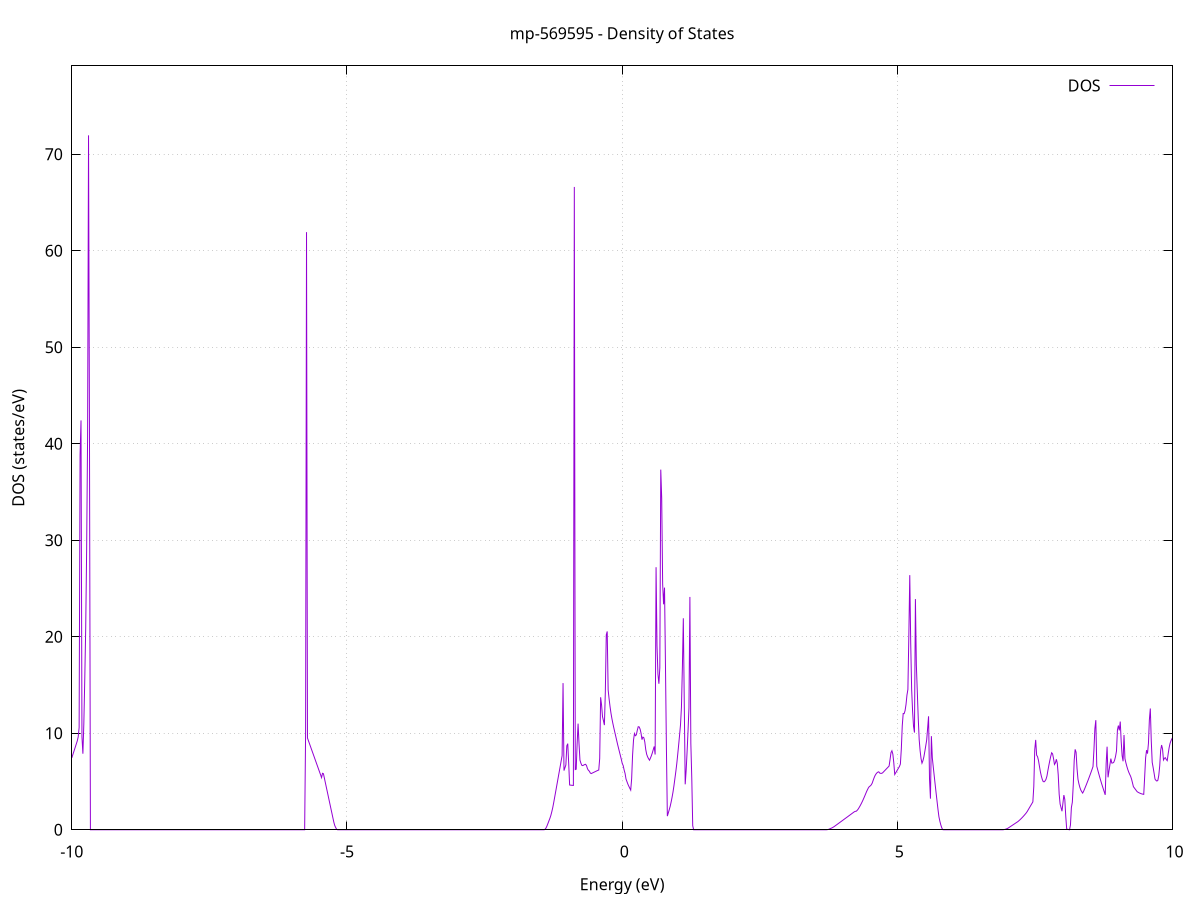 set title 'mp-569595 - Density of States'
set xlabel 'Energy (eV)'
set ylabel 'DOS (states/eV)'
set grid
set xrange [-10:10]
set yrange [0:79.168]
set xzeroaxis lt -1
set terminal png size 800,600
set output 'mp-569595_dos_gnuplot.png'
plot '-' using 1:2 with lines title 'DOS'
-16.286100 0.000000
-16.269100 0.000000
-16.252000 0.000000
-16.234900 0.000000
-16.217800 0.000000
-16.200800 0.000000
-16.183700 0.000000
-16.166600 0.000000
-16.149500 0.000000
-16.132500 0.000000
-16.115400 0.000000
-16.098300 0.000000
-16.081300 0.000000
-16.064200 0.000000
-16.047100 0.000000
-16.030000 0.000000
-16.013000 0.000000
-15.995900 0.000000
-15.978800 0.000000
-15.961700 0.000000
-15.944700 0.000000
-15.927600 0.000000
-15.910500 0.000000
-15.893400 0.000000
-15.876400 0.000000
-15.859300 0.000000
-15.842200 0.000000
-15.825200 0.000000
-15.808100 0.000000
-15.791000 0.000000
-15.773900 0.000000
-15.756900 0.000000
-15.739800 0.000000
-15.722700 0.000000
-15.705600 0.000000
-15.688600 0.000000
-15.671500 0.000000
-15.654400 0.000000
-15.637300 0.000000
-15.620300 0.000000
-15.603200 0.000000
-15.586100 0.000000
-15.569100 0.000000
-15.552000 0.000000
-15.534900 0.000000
-15.517800 0.000000
-15.500800 0.000000
-15.483700 0.000000
-15.466600 0.000000
-15.449500 0.000000
-15.432500 0.000000
-15.415400 0.000000
-15.398300 0.000000
-15.381200 0.000000
-15.364200 0.000000
-15.347100 0.000000
-15.330000 0.000000
-15.313000 0.000000
-15.295900 0.000000
-15.278800 0.000000
-15.261700 0.000000
-15.244700 0.000000
-15.227600 0.000000
-15.210500 0.000000
-15.193400 0.000000
-15.176400 0.000000
-15.159300 0.000000
-15.142200 0.000000
-15.125100 0.000000
-15.108100 0.000000
-15.091000 0.000000
-15.073900 0.000000
-15.056900 0.000000
-15.039800 0.000000
-15.022700 0.000000
-15.005600 0.000000
-14.988600 0.000000
-14.971500 0.000000
-14.954400 0.000000
-14.937300 0.000000
-14.920300 0.000000
-14.903200 0.000000
-14.886100 0.000000
-14.869000 0.000000
-14.852000 0.000000
-14.834900 0.000000
-14.817800 0.000000
-14.800800 0.000000
-14.783700 0.000000
-14.766600 0.000000
-14.749500 0.000000
-14.732500 64.412500
-14.715400 76.039900
-14.698300 0.000000
-14.681200 456.285600
-14.664200 0.000000
-14.647100 0.000000
-14.630000 0.000000
-14.612900 0.000000
-14.595900 0.000000
-14.578800 0.000000
-14.561700 0.000000
-14.544700 0.000000
-14.527600 0.000000
-14.510500 0.000000
-14.493400 0.000000
-14.476400 0.000000
-14.459300 0.000000
-14.442200 0.000000
-14.425100 0.000000
-14.408100 0.000000
-14.391000 0.000000
-14.373900 0.000000
-14.356800 0.000000
-14.339800 0.000000
-14.322700 0.000000
-14.305600 0.000000
-14.288600 0.000000
-14.271500 0.000000
-14.254400 0.000000
-14.237300 0.000000
-14.220300 0.000000
-14.203200 0.000000
-14.186100 0.000000
-14.169000 0.000000
-14.152000 0.000000
-14.134900 0.000000
-14.117800 0.000000
-14.100700 0.000000
-14.083700 0.000000
-14.066600 0.000000
-14.049500 0.000000
-14.032500 0.000000
-14.015400 0.000000
-13.998300 0.000000
-13.981200 0.000000
-13.964200 0.000000
-13.947100 0.000000
-13.930000 0.000000
-13.912900 0.000000
-13.895900 0.000000
-13.878800 0.000000
-13.861700 0.000000
-13.844600 0.000000
-13.827600 0.000000
-13.810500 0.000000
-13.793400 0.000000
-13.776400 0.000000
-13.759300 0.000000
-13.742200 0.000000
-13.725100 0.000000
-13.708100 0.000000
-13.691000 0.000000
-13.673900 0.000000
-13.656800 0.000000
-13.639800 0.000000
-13.622700 0.000000
-13.605600 0.000000
-13.588500 0.000000
-13.571500 0.000000
-13.554400 0.000000
-13.537300 0.000000
-13.520300 0.000000
-13.503200 0.000000
-13.486100 0.000000
-13.469000 0.000000
-13.452000 0.000000
-13.434900 0.000000
-13.417800 0.000000
-13.400700 0.000000
-13.383700 0.000000
-13.366600 0.000000
-13.349500 0.000000
-13.332400 0.000000
-13.315400 0.000000
-13.298300 0.000000
-13.281200 0.000000
-13.264200 0.000000
-13.247100 0.000000
-13.230000 0.000000
-13.212900 0.000000
-13.195900 0.000000
-13.178800 0.000000
-13.161700 0.000000
-13.144600 0.000000
-13.127600 0.000000
-13.110500 0.000000
-13.093400 0.000000
-13.076300 0.000000
-13.059300 0.000000
-13.042200 0.000000
-13.025100 0.000000
-13.008100 0.000000
-12.991000 0.000000
-12.973900 0.000000
-12.956800 0.000000
-12.939800 0.000000
-12.922700 0.000000
-12.905600 0.000000
-12.888500 0.000000
-12.871500 0.000000
-12.854400 0.000000
-12.837300 0.000000
-12.820200 0.000000
-12.803200 0.000000
-12.786100 0.000000
-12.769000 0.000000
-12.752000 0.000000
-12.734900 0.000000
-12.717800 0.000000
-12.700700 0.000000
-12.683700 0.000000
-12.666600 0.000000
-12.649500 0.000000
-12.632400 0.000000
-12.615400 0.000000
-12.598300 0.000000
-12.581200 0.000000
-12.564100 0.000000
-12.547100 0.000000
-12.530000 0.000000
-12.512900 0.000000
-12.495900 0.000000
-12.478800 0.000000
-12.461700 0.000000
-12.444600 0.000000
-12.427600 0.000000
-12.410500 0.000000
-12.393400 0.000000
-12.376300 0.000000
-12.359300 0.000000
-12.342200 0.000000
-12.325100 0.000000
-12.308100 0.000000
-12.291000 0.000000
-12.273900 0.000000
-12.256800 0.000000
-12.239800 0.000000
-12.222700 0.000000
-12.205600 0.000000
-12.188500 0.000000
-12.171500 0.000000
-12.154400 0.000000
-12.137300 0.000000
-12.120200 0.000000
-12.103200 0.000000
-12.086100 0.000000
-12.069000 0.000000
-12.052000 0.000000
-12.034900 0.000000
-12.017800 0.000000
-12.000700 0.000000
-11.983700 0.000000
-11.966600 0.000000
-11.949500 0.000000
-11.932400 0.000000
-11.915400 0.000000
-11.898300 0.000000
-11.881200 0.000000
-11.864100 0.000000
-11.847100 0.000000
-11.830000 0.000000
-11.812900 0.000000
-11.795900 0.000000
-11.778800 0.000000
-11.761700 0.000000
-11.744600 0.000000
-11.727600 0.000000
-11.710500 0.000000
-11.693400 0.000000
-11.676300 0.000000
-11.659300 0.000000
-11.642200 0.000000
-11.625100 0.000000
-11.608000 0.000000
-11.591000 0.000000
-11.573900 0.000000
-11.556800 0.000000
-11.539800 0.000000
-11.522700 0.000000
-11.505600 0.000000
-11.488500 0.000000
-11.471500 0.000000
-11.454400 0.000000
-11.437300 0.000000
-11.420200 0.000000
-11.403200 0.000000
-11.386100 0.000000
-11.369000 0.000000
-11.351900 0.000000
-11.334900 0.000000
-11.317800 0.000000
-11.300700 0.000000
-11.283700 0.000000
-11.266600 0.000000
-11.249500 0.000000
-11.232400 0.000000
-11.215400 0.000000
-11.198300 0.000000
-11.181200 0.000000
-11.164100 0.000000
-11.147100 0.000000
-11.130000 0.000000
-11.112900 0.000000
-11.095800 0.000000
-11.078800 0.000000
-11.061700 0.000000
-11.044600 0.000000
-11.027600 0.000000
-11.010500 0.000000
-10.993400 0.000000
-10.976300 0.000000
-10.959300 0.000000
-10.942200 0.000000
-10.925100 0.000000
-10.908000 0.000000
-10.891000 0.000000
-10.873900 0.000000
-10.856800 0.000000
-10.839700 0.000000
-10.822700 0.000000
-10.805600 0.000000
-10.788500 0.000000
-10.771500 0.000000
-10.754400 0.000000
-10.737300 0.000000
-10.720200 0.000000
-10.703200 0.000000
-10.686100 0.000000
-10.669000 0.000000
-10.651900 0.000000
-10.634900 0.000000
-10.617800 0.000000
-10.600700 0.000000
-10.583600 0.000000
-10.566600 0.000000
-10.549500 0.000000
-10.532400 0.000000
-10.515400 0.000000
-10.498300 0.000000
-10.481200 0.000000
-10.464100 0.000000
-10.447100 0.000000
-10.430000 0.000000
-10.412900 0.000000
-10.395800 0.000000
-10.378800 0.000000
-10.361700 0.000000
-10.344600 0.039700
-10.327500 0.269500
-10.310500 0.567500
-10.293400 1.035100
-10.276300 1.609500
-10.259300 2.183900
-10.242200 2.758200
-10.225100 3.332600
-10.208000 3.906800
-10.191000 4.481100
-10.173900 5.055300
-10.156800 5.629500
-10.139700 6.203600
-10.122700 6.069100
-10.105600 6.156600
-10.088500 5.932900
-10.071400 6.191300
-10.054400 6.492000
-10.037300 6.792800
-10.020200 7.093700
-10.003200 7.394700
-9.986100 7.695700
-9.969000 7.996900
-9.951900 8.298100
-9.934900 8.599400
-9.917800 8.900800
-9.900700 9.202300
-9.883600 9.631300
-9.866600 10.593500
-9.849500 38.874900
-9.832400 42.424100
-9.815300 9.638400
-9.798300 7.879800
-9.781200 10.985400
-9.764100 15.650500
-9.747100 20.957800
-9.730000 29.092400
-9.712900 40.615300
-9.695800 71.970500
-9.678800 41.314000
-9.661700 0.000000
-9.644600 0.000000
-9.627500 0.000000
-9.610500 0.000000
-9.593400 0.000000
-9.576300 0.000000
-9.559200 0.000000
-9.542200 0.000000
-9.525100 0.000000
-9.508000 0.000000
-9.491000 0.000000
-9.473900 0.000000
-9.456800 0.000000
-9.439700 0.000000
-9.422700 0.000000
-9.405600 0.000000
-9.388500 0.000000
-9.371400 0.000000
-9.354400 0.000000
-9.337300 0.000000
-9.320200 0.000000
-9.303100 0.000000
-9.286100 0.000000
-9.269000 0.000000
-9.251900 0.000000
-9.234900 0.000000
-9.217800 0.000000
-9.200700 0.000000
-9.183600 0.000000
-9.166600 0.000000
-9.149500 0.000000
-9.132400 0.000000
-9.115300 0.000000
-9.098300 0.000000
-9.081200 0.000000
-9.064100 0.000000
-9.047000 0.000000
-9.030000 0.000000
-9.012900 0.000000
-8.995800 0.000000
-8.978800 0.000000
-8.961700 0.000000
-8.944600 0.000000
-8.927500 0.000000
-8.910500 0.000000
-8.893400 0.000000
-8.876300 0.000000
-8.859200 0.000000
-8.842200 0.000000
-8.825100 0.000000
-8.808000 0.000000
-8.790900 0.000000
-8.773900 0.000000
-8.756800 0.000000
-8.739700 0.000000
-8.722700 0.000000
-8.705600 0.000000
-8.688500 0.000000
-8.671400 0.000000
-8.654400 0.000000
-8.637300 0.000000
-8.620200 0.000000
-8.603100 0.000000
-8.586100 0.000000
-8.569000 0.000000
-8.551900 0.000000
-8.534800 0.000000
-8.517800 0.000000
-8.500700 0.000000
-8.483600 0.000000
-8.466600 0.000000
-8.449500 0.000000
-8.432400 0.000000
-8.415300 0.000000
-8.398300 0.000000
-8.381200 0.000000
-8.364100 0.000000
-8.347000 0.000000
-8.330000 0.000000
-8.312900 0.000000
-8.295800 0.000000
-8.278700 0.000000
-8.261700 0.000000
-8.244600 0.000000
-8.227500 0.000000
-8.210500 0.000000
-8.193400 0.000000
-8.176300 0.000000
-8.159200 0.000000
-8.142200 0.000000
-8.125100 0.000000
-8.108000 0.000000
-8.090900 0.000000
-8.073900 0.000000
-8.056800 0.000000
-8.039700 0.000000
-8.022600 0.000000
-8.005600 0.000000
-7.988500 0.000000
-7.971400 0.000000
-7.954400 0.000000
-7.937300 0.000000
-7.920200 0.000000
-7.903100 0.000000
-7.886100 0.000000
-7.869000 0.000000
-7.851900 0.000000
-7.834800 0.000000
-7.817800 0.000000
-7.800700 0.000000
-7.783600 0.000000
-7.766500 0.000000
-7.749500 0.000000
-7.732400 0.000000
-7.715300 0.000000
-7.698300 0.000000
-7.681200 0.000000
-7.664100 0.000000
-7.647000 0.000000
-7.630000 0.000000
-7.612900 0.000000
-7.595800 0.000000
-7.578700 0.000000
-7.561700 0.000000
-7.544600 0.000000
-7.527500 0.000000
-7.510400 0.000000
-7.493400 0.000000
-7.476300 0.000000
-7.459200 0.000000
-7.442200 0.000000
-7.425100 0.000000
-7.408000 0.000000
-7.390900 0.000000
-7.373900 0.000000
-7.356800 0.000000
-7.339700 0.000000
-7.322600 0.000000
-7.305600 0.000000
-7.288500 0.000000
-7.271400 0.000000
-7.254400 0.000000
-7.237300 0.000000
-7.220200 0.000000
-7.203100 0.000000
-7.186100 0.000000
-7.169000 0.000000
-7.151900 0.000000
-7.134800 0.000000
-7.117800 0.000000
-7.100700 0.000000
-7.083600 0.000000
-7.066500 0.000000
-7.049500 0.000000
-7.032400 0.000000
-7.015300 0.000000
-6.998300 0.000000
-6.981200 0.000000
-6.964100 0.000000
-6.947000 0.000000
-6.930000 0.000000
-6.912900 0.000000
-6.895800 0.000000
-6.878700 0.000000
-6.861700 0.000000
-6.844600 0.000000
-6.827500 0.000000
-6.810400 0.000000
-6.793400 0.000000
-6.776300 0.000000
-6.759200 0.000000
-6.742200 0.000000
-6.725100 0.000000
-6.708000 0.000000
-6.690900 0.000000
-6.673900 0.000000
-6.656800 0.000000
-6.639700 0.000000
-6.622600 0.000000
-6.605600 0.000000
-6.588500 0.000000
-6.571400 0.000000
-6.554300 0.000000
-6.537300 0.000000
-6.520200 0.000000
-6.503100 0.000000
-6.486100 0.000000
-6.469000 0.000000
-6.451900 0.000000
-6.434800 0.000000
-6.417800 0.000000
-6.400700 0.000000
-6.383600 0.000000
-6.366500 0.000000
-6.349500 0.000000
-6.332400 0.000000
-6.315300 0.000000
-6.298200 0.000000
-6.281200 0.000000
-6.264100 0.000000
-6.247000 0.000000
-6.230000 0.000000
-6.212900 0.000000
-6.195800 0.000000
-6.178700 0.000000
-6.161700 0.000000
-6.144600 0.000000
-6.127500 0.000000
-6.110400 0.000000
-6.093400 0.000000
-6.076300 0.000000
-6.059200 0.000000
-6.042100 0.000000
-6.025100 0.000000
-6.008000 0.000000
-5.990900 0.000000
-5.973900 0.000000
-5.956800 0.000000
-5.939700 0.000000
-5.922600 0.000000
-5.905600 0.000000
-5.888500 0.000000
-5.871400 0.000000
-5.854300 0.000000
-5.837300 0.000000
-5.820200 0.000000
-5.803100 0.000000
-5.786000 0.000000
-5.769000 0.000000
-5.751900 9.894900
-5.734800 61.935600
-5.717800 9.509300
-5.700700 9.236000
-5.683600 8.962600
-5.666500 8.689200
-5.649500 8.415900
-5.632400 8.142500
-5.615300 7.869200
-5.598200 7.595800
-5.581200 7.322500
-5.564100 7.049100
-5.547000 6.775800
-5.529900 6.502400
-5.512900 6.229100
-5.495800 5.955700
-5.478700 5.682400
-5.461700 5.409000
-5.444600 5.852300
-5.427500 5.809600
-5.410400 5.354400
-5.393400 4.899200
-5.376300 4.444300
-5.359200 3.989400
-5.342100 3.534700
-5.325100 3.080200
-5.308000 2.625800
-5.290900 2.171500
-5.273800 1.717400
-5.256800 1.263500
-5.239700 0.809700
-5.222600 0.450200
-5.205600 0.237100
-5.188500 0.059500
-5.171400 0.000000
-5.154300 0.000000
-5.137300 0.000000
-5.120200 0.000000
-5.103100 0.000000
-5.086000 0.000000
-5.069000 0.000000
-5.051900 0.000000
-5.034800 0.000000
-5.017700 0.000000
-5.000700 0.000000
-4.983600 0.000000
-4.966500 0.000000
-4.949500 0.000000
-4.932400 0.000000
-4.915300 0.000000
-4.898200 0.000000
-4.881200 0.000000
-4.864100 0.000000
-4.847000 0.000000
-4.829900 0.000000
-4.812900 0.000000
-4.795800 0.000000
-4.778700 0.000000
-4.761600 0.000000
-4.744600 0.000000
-4.727500 0.000000
-4.710400 0.000000
-4.693400 0.000000
-4.676300 0.000000
-4.659200 0.000000
-4.642100 0.000000
-4.625100 0.000000
-4.608000 0.000000
-4.590900 0.000000
-4.573800 0.000000
-4.556800 0.000000
-4.539700 0.000000
-4.522600 0.000000
-4.505500 0.000000
-4.488500 0.000000
-4.471400 0.000000
-4.454300 0.000000
-4.437300 0.000000
-4.420200 0.000000
-4.403100 0.000000
-4.386000 0.000000
-4.369000 0.000000
-4.351900 0.000000
-4.334800 0.000000
-4.317700 0.000000
-4.300700 0.000000
-4.283600 0.000000
-4.266500 0.000000
-4.249400 0.000000
-4.232400 0.000000
-4.215300 0.000000
-4.198200 0.000000
-4.181200 0.000000
-4.164100 0.000000
-4.147000 0.000000
-4.129900 0.000000
-4.112900 0.000000
-4.095800 0.000000
-4.078700 0.000000
-4.061600 0.000000
-4.044600 0.000000
-4.027500 0.000000
-4.010400 0.000000
-3.993300 0.000000
-3.976300 0.000000
-3.959200 0.000000
-3.942100 0.000000
-3.925100 0.000000
-3.908000 0.000000
-3.890900 0.000000
-3.873800 0.000000
-3.856800 0.000000
-3.839700 0.000000
-3.822600 0.000000
-3.805500 0.000000
-3.788500 0.000000
-3.771400 0.000000
-3.754300 0.000000
-3.737200 0.000000
-3.720200 0.000000
-3.703100 0.000000
-3.686000 0.000000
-3.669000 0.000000
-3.651900 0.000000
-3.634800 0.000000
-3.617700 0.000000
-3.600700 0.000000
-3.583600 0.000000
-3.566500 0.000000
-3.549400 0.000000
-3.532400 0.000000
-3.515300 0.000000
-3.498200 0.000000
-3.481100 0.000000
-3.464100 0.000000
-3.447000 0.000000
-3.429900 0.000000
-3.412900 0.000000
-3.395800 0.000000
-3.378700 0.000000
-3.361600 0.000000
-3.344600 0.000000
-3.327500 0.000000
-3.310400 0.000000
-3.293300 0.000000
-3.276300 0.000000
-3.259200 0.000000
-3.242100 0.000000
-3.225000 0.000000
-3.208000 0.000000
-3.190900 0.000000
-3.173800 0.000000
-3.156800 0.000000
-3.139700 0.000000
-3.122600 0.000000
-3.105500 0.000000
-3.088500 0.000000
-3.071400 0.000000
-3.054300 0.000000
-3.037200 0.000000
-3.020200 0.000000
-3.003100 0.000000
-2.986000 0.000000
-2.968900 0.000000
-2.951900 0.000000
-2.934800 0.000000
-2.917700 0.000000
-2.900700 0.000000
-2.883600 0.000000
-2.866500 0.000000
-2.849400 0.000000
-2.832400 0.000000
-2.815300 0.000000
-2.798200 0.000000
-2.781100 0.000000
-2.764100 0.000000
-2.747000 0.000000
-2.729900 0.000000
-2.712800 0.000000
-2.695800 0.000000
-2.678700 0.000000
-2.661600 0.000000
-2.644600 0.000000
-2.627500 0.000000
-2.610400 0.000000
-2.593300 0.000000
-2.576300 0.000000
-2.559200 0.000000
-2.542100 0.000000
-2.525000 0.000000
-2.508000 0.000000
-2.490900 0.000000
-2.473800 0.000000
-2.456800 0.000000
-2.439700 0.000000
-2.422600 0.000000
-2.405500 0.000000
-2.388500 0.000000
-2.371400 0.000000
-2.354300 0.000000
-2.337200 0.000000
-2.320200 0.000000
-2.303100 0.000000
-2.286000 0.000000
-2.268900 0.000000
-2.251900 0.000000
-2.234800 0.000000
-2.217700 0.000000
-2.200700 0.000000
-2.183600 0.000000
-2.166500 0.000000
-2.149400 0.000000
-2.132400 0.000000
-2.115300 0.000000
-2.098200 0.000000
-2.081100 0.000000
-2.064100 0.000000
-2.047000 0.000000
-2.029900 0.000000
-2.012800 0.000000
-1.995800 0.000000
-1.978700 0.000000
-1.961600 0.000000
-1.944600 0.000000
-1.927500 0.000000
-1.910400 0.000000
-1.893300 0.000000
-1.876300 0.000000
-1.859200 0.000000
-1.842100 0.000000
-1.825000 0.000000
-1.808000 0.000000
-1.790900 0.000000
-1.773800 0.000000
-1.756700 0.000000
-1.739700 0.000000
-1.722600 0.000000
-1.705500 0.000000
-1.688500 0.000000
-1.671400 0.000000
-1.654300 0.000000
-1.637200 0.000000
-1.620200 0.000000
-1.603100 0.000000
-1.586000 0.000000
-1.568900 0.000000
-1.551900 0.000000
-1.534800 0.000000
-1.517700 0.000000
-1.500600 0.000000
-1.483600 0.000000
-1.466500 0.000000
-1.449400 0.000000
-1.432400 0.000000
-1.415300 0.000000
-1.398200 0.073400
-1.381100 0.205400
-1.364100 0.419000
-1.347000 0.674000
-1.329900 0.929300
-1.312800 1.184800
-1.295800 1.481900
-1.278700 1.855900
-1.261600 2.278000
-1.244500 2.783200
-1.227500 3.325400
-1.210400 3.868300
-1.193300 4.411800
-1.176300 4.955900
-1.159200 5.500700
-1.142100 6.046100
-1.125000 6.592100
-1.108000 7.138800
-1.090900 7.686100
-1.073800 15.200300
-1.056700 6.133900
-1.039700 6.423600
-1.022600 6.713900
-1.005500 8.698600
-0.988400 8.927100
-0.971400 6.907400
-0.954300 4.639500
-0.937200 4.626500
-0.920200 4.614400
-0.903100 4.603300
-0.886000 4.593000
-0.868900 66.620000
-0.851900 6.240000
-0.834800 6.276200
-0.817700 8.951800
-0.800600 11.000200
-0.783600 8.920300
-0.766500 7.213200
-0.749400 6.901100
-0.732300 6.677100
-0.715300 6.651300
-0.698200 6.705000
-0.681100 6.759200
-0.664100 6.785400
-0.647000 6.646400
-0.629900 6.324200
-0.612800 6.160600
-0.595800 6.071100
-0.578700 5.881900
-0.561600 5.825000
-0.544500 5.872400
-0.527500 5.919800
-0.510400 5.967100
-0.493300 6.014400
-0.476200 6.061700
-0.459200 6.109000
-0.442100 6.156200
-0.425000 6.190600
-0.408000 7.386300
-0.390900 13.732300
-0.373800 12.932300
-0.356700 11.718300
-0.339700 11.308100
-0.322600 10.847700
-0.305500 14.256900
-0.288400 20.194500
-0.271400 20.556000
-0.254300 14.495400
-0.237200 13.575500
-0.220100 12.773100
-0.203100 12.088400
-0.186000 11.521400
-0.168900 11.029900
-0.151900 10.574900
-0.134800 10.145300
-0.117700 9.729600
-0.100600 9.295500
-0.083600 8.873600
-0.066500 8.476000
-0.049400 8.082900
-0.032300 7.694200
-0.015300 7.310000
0.001800 6.876500
0.018900 6.653700
0.036000 6.197100
0.053000 5.844600
0.070100 5.266600
0.087200 4.992000
0.104200 4.733700
0.121300 4.513100
0.138400 4.312100
0.155500 4.113700
0.172500 5.277000
0.189600 7.733600
0.206700 9.298100
0.223800 9.970600
0.240800 9.751000
0.257900 9.837800
0.275000 10.309400
0.292100 10.681100
0.309100 10.661800
0.326200 10.432300
0.343300 10.015100
0.360300 9.340500
0.377400 9.608200
0.394500 9.531300
0.411600 9.097500
0.428600 8.318200
0.445700 7.823600
0.462800 7.555500
0.479900 7.366900
0.496900 7.211600
0.514000 7.429400
0.531100 7.673300
0.548200 7.970100
0.565200 8.303300
0.582300 8.631300
0.599400 7.798600
0.616400 27.214000
0.633500 19.085400
0.650600 16.131500
0.667700 15.130900
0.684700 16.807700
0.701800 37.325200
0.718900 34.350800
0.736000 25.471700
0.753000 23.369700
0.770100 25.099400
0.787200 17.045200
0.804300 8.466100
0.821300 1.414300
0.838400 1.739000
0.855500 2.073000
0.872500 2.421400
0.889600 2.860700
0.906700 3.353800
0.923800 3.900700
0.940800 4.546100
0.957900 5.274400
0.975000 6.011700
0.992100 6.825200
1.009100 7.770600
1.026200 8.761000
1.043300 9.796200
1.060400 10.876400
1.077400 12.690100
1.094500 16.791300
1.111600 21.917800
1.128600 13.278800
1.145700 4.709700
1.162800 6.141400
1.179900 8.063300
1.196900 10.208100
1.214000 12.613000
1.231100 24.128100
1.248200 8.959800
1.265200 5.349300
1.282300 0.419200
1.299400 0.000000
1.316500 0.000000
1.333500 0.000000
1.350600 0.000000
1.367700 0.000000
1.384700 0.000000
1.401800 0.000000
1.418900 0.000000
1.436000 0.000000
1.453000 0.000000
1.470100 0.000000
1.487200 0.000000
1.504300 0.000000
1.521300 0.000000
1.538400 0.000000
1.555500 0.000000
1.572600 0.000000
1.589600 0.000000
1.606700 0.000000
1.623800 0.000000
1.640800 0.000000
1.657900 0.000000
1.675000 0.000000
1.692100 0.000000
1.709100 0.000000
1.726200 0.000000
1.743300 0.000000
1.760400 0.000000
1.777400 0.000000
1.794500 0.000000
1.811600 0.000000
1.828700 0.000000
1.845700 0.000000
1.862800 0.000000
1.879900 0.000000
1.896900 0.000000
1.914000 0.000000
1.931100 0.000000
1.948200 0.000000
1.965200 0.000000
1.982300 0.000000
1.999400 0.000000
2.016500 0.000000
2.033500 0.000000
2.050600 0.000000
2.067700 0.000000
2.084800 0.000000
2.101800 0.000000
2.118900 0.000000
2.136000 0.000000
2.153000 0.000000
2.170100 0.000000
2.187200 0.000000
2.204300 0.000000
2.221300 0.000000
2.238400 0.000000
2.255500 0.000000
2.272600 0.000000
2.289600 0.000000
2.306700 0.000000
2.323800 0.000000
2.340800 0.000000
2.357900 0.000000
2.375000 0.000000
2.392100 0.000000
2.409100 0.000000
2.426200 0.000000
2.443300 0.000000
2.460400 0.000000
2.477400 0.000000
2.494500 0.000000
2.511600 0.000000
2.528700 0.000000
2.545700 0.000000
2.562800 0.000000
2.579900 0.000000
2.596900 0.000000
2.614000 0.000000
2.631100 0.000000
2.648200 0.000000
2.665200 0.000000
2.682300 0.000000
2.699400 0.000000
2.716500 0.000000
2.733500 0.000000
2.750600 0.000000
2.767700 0.000000
2.784800 0.000000
2.801800 0.000000
2.818900 0.000000
2.836000 0.000000
2.853000 0.000000
2.870100 0.000000
2.887200 0.000000
2.904300 0.000000
2.921300 0.000000
2.938400 0.000000
2.955500 0.000000
2.972600 0.000000
2.989600 0.000000
3.006700 0.000000
3.023800 0.000000
3.040900 0.000000
3.057900 0.000000
3.075000 0.000000
3.092100 0.000000
3.109100 0.000000
3.126200 0.000000
3.143300 0.000000
3.160400 0.000000
3.177400 0.000000
3.194500 0.000000
3.211600 0.000000
3.228700 0.000000
3.245700 0.000000
3.262800 0.000000
3.279900 0.000000
3.297000 0.000000
3.314000 0.000000
3.331100 0.000000
3.348200 0.000000
3.365200 0.000000
3.382300 0.000000
3.399400 0.000000
3.416500 0.000000
3.433500 0.000000
3.450600 0.000000
3.467700 0.000000
3.484800 0.000000
3.501800 0.000000
3.518900 0.000000
3.536000 0.000000
3.553100 0.000000
3.570100 0.000000
3.587200 0.000000
3.604300 0.000000
3.621300 0.000000
3.638400 0.000000
3.655500 0.000000
3.672600 0.000000
3.689600 0.000000
3.706700 0.000000
3.723800 0.007900
3.740900 0.027700
3.757900 0.060300
3.775000 0.103000
3.792100 0.145900
3.809200 0.188700
3.826200 0.239800
3.843300 0.297400
3.860400 0.364400
3.877400 0.435300
3.894500 0.506400
3.911600 0.577500
3.928700 0.648600
3.945700 0.719800
3.962800 0.791000
3.979900 0.862300
3.997000 0.933700
4.014000 1.005100
4.031100 1.076600
4.048200 1.148100
4.065300 1.219600
4.082300 1.291300
4.099400 1.363000
4.116500 1.434700
4.133500 1.506500
4.150600 1.578300
4.167700 1.650200
4.184800 1.722200
4.201800 1.794200
4.218900 1.864100
4.236000 1.908400
4.253100 1.920900
4.270100 2.010700
4.287200 2.132500
4.304300 2.288200
4.321400 2.456500
4.338400 2.637500
4.355500 2.831100
4.372600 3.037300
4.389600 3.255300
4.406700 3.481400
4.423800 3.715000
4.440900 3.952300
4.457900 4.156900
4.475000 4.350200
4.492100 4.482900
4.509200 4.547300
4.526200 4.655400
4.543300 4.829900
4.560400 5.115200
4.577500 5.381500
4.594500 5.608800
4.611600 5.773100
4.628700 5.894300
4.645700 5.972300
4.662800 6.007300
4.679900 5.877400
4.697000 5.848600
4.714000 5.849200
4.731100 5.892200
4.748200 5.993800
4.765300 6.095500
4.782300 6.197200
4.799400 6.298900
4.816500 6.400600
4.833600 6.502400
4.850600 6.604200
4.867700 7.269100
4.884800 8.000900
4.901800 8.188600
4.918900 7.832300
4.936000 6.931900
4.953100 5.731700
4.970100 5.897400
4.987200 6.063100
5.004300 6.228800
5.021400 6.394400
5.038400 6.560000
5.055500 6.809600
5.072600 8.369500
5.089700 10.775900
5.106700 12.049100
5.123800 12.037400
5.140900 12.347400
5.157900 12.984200
5.175000 13.950000
5.192100 14.540500
5.209200 20.029700
5.226200 26.387500
5.243300 19.338500
5.260400 14.526000
5.277500 12.293000
5.294500 10.730100
5.311600 10.074300
5.328700 23.910900
5.345800 17.093100
5.362800 14.339300
5.379900 11.602400
5.397000 9.357400
5.414000 8.192400
5.431100 7.373900
5.448200 6.901900
5.465300 7.153400
5.482300 7.548800
5.499400 8.106900
5.516500 8.695900
5.533600 9.304900
5.550600 10.515600
5.567700 11.763000
5.584800 5.275400
5.601900 3.227900
5.618900 9.703500
5.636000 7.441800
5.653100 6.515900
5.670100 5.606700
5.687200 4.714100
5.704300 3.838100
5.721400 2.978800
5.738400 2.136100
5.755500 1.363600
5.772600 0.894900
5.789700 0.514200
5.806700 0.221700
5.823800 0.017300
5.840900 0.000000
5.858000 0.000000
5.875000 0.000000
5.892100 0.000000
5.909200 0.000000
5.926200 0.000000
5.943300 0.000000
5.960400 0.000000
5.977500 0.000000
5.994500 0.000000
6.011600 0.000000
6.028700 0.000000
6.045800 0.000000
6.062800 0.000000
6.079900 0.000000
6.097000 0.000000
6.114100 0.000000
6.131100 0.000000
6.148200 0.000000
6.165300 0.000000
6.182300 0.000000
6.199400 0.000000
6.216500 0.000000
6.233600 0.000000
6.250600 0.000000
6.267700 0.000000
6.284800 0.000000
6.301900 0.000000
6.318900 0.000000
6.336000 0.000000
6.353100 0.000000
6.370200 0.000000
6.387200 0.000000
6.404300 0.000000
6.421400 0.000000
6.438400 0.000000
6.455500 0.000000
6.472600 0.000000
6.489700 0.000000
6.506700 0.000000
6.523800 0.000000
6.540900 0.000000
6.558000 0.000000
6.575000 0.000000
6.592100 0.000000
6.609200 0.000000
6.626300 0.000000
6.643300 0.000000
6.660400 0.000000
6.677500 0.000000
6.694500 0.000000
6.711600 0.000000
6.728700 0.000000
6.745800 0.000000
6.762800 0.000000
6.779900 0.000000
6.797000 0.000000
6.814100 0.000000
6.831100 0.000000
6.848200 0.000000
6.865300 0.000000
6.882400 0.000000
6.899400 0.000000
6.916500 0.000000
6.933600 0.011900
6.950600 0.033800
6.967700 0.062000
6.984800 0.096700
7.001900 0.137800
7.018900 0.196800
7.036000 0.261300
7.053100 0.325900
7.070200 0.390500
7.087200 0.455200
7.104300 0.519800
7.121400 0.584500
7.138400 0.649200
7.155500 0.714000
7.172600 0.778800
7.189700 0.843600
7.206700 0.926100
7.223800 1.013300
7.240900 1.105200
7.258000 1.201700
7.275000 1.302900
7.292100 1.408700
7.309200 1.519100
7.326300 1.634200
7.343300 1.753900
7.360400 1.894500
7.377500 2.060500
7.394500 2.226500
7.411600 2.392400
7.428700 2.558200
7.445800 2.723900
7.462800 2.889500
7.479900 4.504800
7.497000 8.301600
7.514100 9.311800
7.531100 7.736200
7.548200 7.574200
7.565300 7.177100
7.582400 6.572800
7.599400 6.015200
7.616500 5.566000
7.633600 5.225000
7.650600 4.993400
7.667700 4.972100
7.684800 5.064300
7.701900 5.237300
7.718900 5.568100
7.736000 6.138900
7.753100 6.669100
7.770200 7.158500
7.787200 7.607200
7.804300 7.980400
7.821400 7.867100
7.838500 7.374700
7.855500 6.769800
7.872600 6.931000
7.889700 7.311500
7.906700 6.896900
7.923800 5.687200
7.940900 3.682400
7.958000 2.665500
7.975000 2.292500
7.992100 1.921900
8.009200 2.767300
8.026300 3.595600
8.043300 3.140600
8.060400 1.402300
8.077500 0.082500
8.094600 0.047500
8.111600 0.019200
8.128700 0.000000
8.145800 0.485000
8.162800 2.305100
8.179900 2.852300
8.197000 4.662900
8.214100 7.213300
8.231100 8.334100
8.248200 8.025400
8.265300 6.353000
8.282400 5.240700
8.299400 4.769100
8.316500 4.396900
8.333600 4.123900
8.350700 3.948100
8.367700 3.803500
8.384800 3.992200
8.401900 4.221800
8.418900 4.457100
8.436000 4.698100
8.453100 4.944800
8.470200 5.197200
8.487200 5.455400
8.504300 5.719300
8.521400 5.988800
8.538500 6.264200
8.555500 6.545200
8.572600 8.291600
8.589700 10.490200
8.606800 11.359600
8.623800 6.589400
8.640900 6.218300
8.658000 5.852600
8.675000 5.504000
8.692100 5.165500
8.709200 4.837200
8.726300 4.525800
8.743300 4.222900
8.760400 3.920900
8.777500 3.619700
8.794600 6.871700
8.811600 8.610600
8.828700 5.435700
8.845800 6.096200
8.862900 6.742300
8.879900 7.373800
8.897000 6.915600
8.914100 6.923100
8.931100 6.980200
8.948200 7.211500
8.965300 7.608500
8.982400 8.162900
8.999400 10.334100
9.016500 10.801800
9.033600 10.301600
9.050700 11.214300
9.067700 9.172600
9.084800 7.674200
9.101900 7.100900
9.119000 9.826800
9.136000 7.372600
9.153100 6.940900
9.170200 6.574400
9.187200 6.253200
9.204300 5.980300
9.221400 5.754400
9.238500 5.551800
9.255500 5.262700
9.272600 4.871300
9.289700 4.465400
9.306800 4.336500
9.323800 4.206700
9.340900 4.076000
9.358000 3.945700
9.375100 3.886300
9.392100 3.833700
9.409200 3.787700
9.426300 3.748400
9.443300 3.715800
9.460400 3.689900
9.477500 3.670700
9.494600 5.523400
9.511600 7.455400
9.528700 8.250200
9.545800 7.895400
9.562900 8.956300
9.579900 11.400700
9.597000 12.569700
9.614100 9.246700
9.631200 6.993600
9.648200 6.454900
9.665300 5.875000
9.682400 5.253700
9.699400 5.121200
9.716500 5.049400
9.733600 5.122200
9.750700 5.633200
9.767700 6.613500
9.784800 8.208800
9.801900 8.781700
9.819000 8.373400
9.836000 7.234500
9.853100 7.409500
9.870200 7.470100
9.887300 7.274900
9.904300 7.161700
9.921400 7.871000
9.938500 8.501000
9.955500 8.954500
9.972600 9.231700
9.989700 9.432200
10.006800 9.223500
10.023800 8.293700
10.040900 6.718300
10.058000 6.155500
10.075100 5.720100
10.092100 5.449100
10.109200 5.279800
10.126300 5.126100
10.143400 5.006300
10.160400 4.935900
10.177500 4.871500
10.194600 4.807500
10.211600 4.744200
10.228700 4.681400
10.245800 4.619100
10.262900 4.797300
10.279900 5.383800
10.297000 5.812000
10.314100 6.081700
10.331200 6.193100
10.348200 6.146000
10.365300 5.940500
10.382400 5.576600
10.399500 5.091600
10.416500 4.983400
10.433600 4.914900
10.450700 4.829500
10.467700 4.741900
10.484800 4.664000
10.501900 4.664000
10.519000 4.693100
10.536000 4.751200
10.553100 4.862600
10.570200 5.003300
10.587300 5.206800
10.604300 5.451100
10.621400 5.706900
10.638500 5.973000
10.655600 6.243100
10.672600 6.525700
10.689700 6.814100
10.706800 7.108200
10.723800 6.709000
10.740900 6.675700
10.758000 6.630600
10.775100 6.563700
10.792100 6.184600
10.809200 6.097900
10.826300 6.181000
10.843400 6.926400
10.860400 8.205200
10.877500 9.049300
10.894600 9.446000
10.911700 9.442600
10.928700 8.995000
10.945800 8.656600
10.962900 8.621000
10.979900 8.568800
10.997000 8.495000
11.014100 8.399500
11.031200 8.282400
11.048200 8.146200
11.065300 8.044300
11.082400 8.360900
11.099500 8.760100
11.116500 9.053300
11.133600 9.244900
11.150700 9.328000
11.167800 9.317200
11.184800 9.328700
11.201900 9.353100
11.219000 9.320800
11.236000 9.232400
11.253100 10.134100
11.270200 6.677500
11.287300 6.620800
11.304300 7.343500
11.321400 7.712900
11.338500 7.713300
11.355600 7.372700
11.372600 6.689800
11.389700 6.606400
11.406800 6.528700
11.423900 6.452400
11.440900 6.377500
11.458000 6.304100
11.475100 6.232300
11.492100 6.167500
11.509200 6.109300
11.526300 6.056500
11.543400 6.009300
11.560400 5.967400
11.577500 5.931100
11.594600 5.900300
11.611700 5.874900
11.628700 5.855000
11.645800 5.847000
11.662900 5.881800
11.680000 5.925100
11.697000 5.974800
11.714100 6.030900
11.731200 6.093400
11.748200 6.162200
11.765300 6.237500
11.782400 6.319100
11.799500 6.407100
11.816500 6.502100
11.833600 14.160800
11.850700 11.832200
11.867800 9.711600
11.884800 7.799000
11.901900 7.043500
11.919000 6.491000
11.936000 6.114600
11.953100 5.927700
11.970200 6.041300
11.987300 6.214100
12.004300 6.389000
12.021400 6.565900
12.038500 6.762800
12.055600 6.964600
12.072600 7.168800
12.089700 7.370900
12.106800 7.577500
12.123900 7.790600
12.140900 8.008700
12.158000 8.276600
12.175100 8.663400
12.192100 8.916200
12.209200 9.034600
12.226300 9.018200
12.243400 8.867200
12.260400 8.563400
12.277500 8.113300
12.294600 7.531200
12.311700 6.890400
12.328700 6.996300
12.345800 7.105600
12.362900 7.338500
12.380000 7.615600
12.397000 7.775000
12.414100 7.816600
12.431200 7.740400
12.448200 7.546400
12.465300 7.234600
12.482400 6.805000
12.499500 6.257700
12.516500 6.048500
12.533600 6.173100
12.550700 6.290500
12.567800 6.404000
12.584800 6.591300
12.601900 6.899100
12.619000 7.169800
12.636100 9.686600
12.653100 12.427500
12.670200 11.482900
12.687300 6.953100
12.704300 6.200300
12.721400 6.586100
12.738500 6.946600
12.755600 7.288800
12.772600 7.573900
12.789700 7.876100
12.806800 8.277500
12.823900 8.389300
12.840900 8.295500
12.858000 7.773300
12.875100 6.951000
12.892200 5.828400
12.909200 5.377000
12.926300 5.503200
12.943400 5.629700
12.960400 5.762900
12.977500 5.902700
12.994600 6.046000
13.011700 6.192800
13.028700 11.169600
13.045800 20.092400
13.062900 7.687400
13.080000 7.281900
13.097000 6.923400
13.114100 6.611800
13.131200 6.347100
13.148300 6.129400
13.165300 5.958600
13.182400 5.834700
13.199500 5.757800
13.216500 5.755200
13.233600 5.841200
13.250700 6.053300
13.267800 6.439900
13.284800 10.830100
13.301900 9.860200
13.319000 10.108200
13.336100 10.190500
13.353100 10.106600
13.370200 9.902000
13.387300 9.587300
13.404400 9.162500
13.421400 8.605700
13.438500 9.036600
13.455600 9.685500
13.472600 10.405500
13.489700 11.217400
13.506800 12.078500
13.523900 12.904700
13.540900 34.806100
13.558000 10.847800
13.575100 11.326100
13.592200 11.892000
13.609200 12.512600
13.626300 14.052400
13.643400 28.125900
13.660500 7.456100
13.677500 8.021500
13.694600 14.672200
13.711700 23.335400
13.728700 18.458100
13.745800 12.232400
13.762900 5.247400
13.780000 4.725700
13.797000 11.388600
13.814100 18.995000
13.831200 11.767700
13.848300 10.515000
13.865300 9.041700
13.882400 7.412100
13.899500 5.933300
13.916600 4.837200
13.933600 3.821000
13.950700 4.686000
13.967800 5.912200
13.984800 7.193800
14.001900 8.531000
14.019000 12.146300
14.036100 22.286900
14.053100 34.732300
14.070200 5.441300
14.087300 3.901700
14.104400 4.092100
14.121400 4.934200
14.138500 5.721700
14.155600 6.454500
14.172700 7.178500
14.189700 7.870700
14.206800 8.492600
14.223900 9.041900
14.240900 9.692100
14.258000 10.284000
14.275100 10.842100
14.292200 11.408800
14.309200 11.245600
14.326300 10.775300
14.343400 9.961200
14.360500 8.799100
14.377500 7.341500
14.394600 6.213400
14.411700 6.337800
14.428800 7.769300
14.445800 8.262200
14.462900 7.890000
14.480000 7.536800
14.497000 7.202300
14.514100 6.878700
14.531200 6.567500
14.548300 6.280100
14.565300 6.295000
14.582400 6.329500
14.599500 6.327700
14.616600 6.289600
14.633600 6.215200
14.650700 6.104500
14.667800 5.964800
14.684900 5.846800
14.701900 5.683500
14.719000 5.474700
14.736100 5.220700
14.753100 4.942300
14.770200 4.650500
14.787300 4.646600
14.804400 4.768000
14.821400 4.876100
14.838500 4.971000
14.855600 5.052600
14.872700 5.120900
14.889700 5.176000
14.906800 5.245500
14.923900 5.283800
14.941000 5.276100
14.958000 5.239200
14.975100 5.199300
14.992200 5.992700
15.009200 7.270300
15.026300 7.721900
15.043400 7.578700
15.060500 7.218700
15.077500 6.365400
15.094600 5.855900
15.111700 6.117600
15.128800 6.360900
15.145800 6.574500
15.162900 6.758400
15.180000 6.912600
15.197100 7.037200
15.214100 7.132000
15.231200 7.473900
15.248300 7.729600
15.265300 7.843800
15.282400 6.788900
15.299500 7.210900
15.316600 7.752500
15.333600 8.021000
15.350700 7.952300
15.367800 7.436700
15.384900 6.592100
15.401900 5.557300
15.419000 5.045900
15.436100 4.896800
15.453200 4.748700
15.470200 4.601700
15.487300 4.455600
15.504400 4.310700
15.521400 4.166700
15.538500 4.168600
15.555600 4.187100
15.572700 4.150800
15.589700 4.059700
15.606800 3.913900
15.623900 3.713400
15.641000 3.458100
15.658000 3.148000
15.675100 2.783200
15.692200 2.363600
15.709300 1.889300
15.726300 1.731700
15.743400 1.818700
15.760500 2.769800
15.777500 4.238600
15.794600 5.718000
15.811700 6.920400
15.828800 6.646800
15.845800 5.887900
15.862900 5.122700
15.880000 4.351100
15.897100 3.573000
15.914100 2.940800
15.931200 2.888700
15.948300 2.828100
15.965400 2.758800
15.982400 2.681000
15.999500 2.594600
16.016600 2.499700
16.033600 2.396100
16.050700 2.284000
16.067800 2.163300
16.084900 2.034000
16.101900 1.896200
16.119000 1.749700
16.136100 1.594700
16.153200 1.431100
16.170200 1.259000
16.187300 1.078200
16.204400 0.888900
16.221500 0.691000
16.238500 0.484500
16.255600 0.269400
16.272700 0.094900
16.289700 0.025400
16.306800 0.000200
16.323900 0.000000
16.341000 0.000000
16.358000 0.000000
16.375100 0.000000
16.392200 0.000000
16.409300 0.000000
16.426300 0.000000
16.443400 0.000000
16.460500 0.000000
16.477600 0.000000
16.494600 0.000000
16.511700 0.000000
16.528800 0.000000
16.545800 0.000000
16.562900 0.000000
16.580000 0.000000
16.597100 0.000000
16.614100 0.000000
16.631200 0.000000
16.648300 0.000000
16.665400 0.000000
16.682400 0.000000
16.699500 0.000000
16.716600 0.000000
16.733700 0.000000
16.750700 0.000000
16.767800 0.000000
16.784900 0.000000
16.801900 0.000000
16.819000 0.000000
16.836100 0.000000
16.853200 0.000000
16.870200 0.000000
16.887300 0.000000
16.904400 0.000000
16.921500 0.000000
16.938500 0.000000
16.955600 0.000000
16.972700 0.000000
16.989700 0.000000
17.006800 0.000000
17.023900 0.000000
17.041000 0.000000
17.058000 0.000000
17.075100 0.000000
17.092200 0.000000
17.109300 0.000000
17.126300 0.000000
17.143400 0.000000
17.160500 0.000000
17.177600 0.000000
17.194600 0.000000
17.211700 0.000000
17.228800 0.000000
17.245800 0.000000
17.262900 0.000000
17.280000 0.000000
17.297100 0.000000
17.314100 0.000000
17.331200 0.000000
17.348300 0.000000
17.365400 0.000000
17.382400 0.000000
17.399500 0.000000
17.416600 0.000000
17.433700 0.000000
17.450700 0.000000
17.467800 0.000000
17.484900 0.000000
17.501900 0.000000
17.519000 0.000000
17.536100 0.000000
17.553200 0.000000
17.570200 0.000000
17.587300 0.000000
17.604400 0.000000
17.621500 0.000000
17.638500 0.000000
17.655600 0.000000
17.672700 0.000000
17.689800 0.000000
17.706800 0.000000
17.723900 0.000000
17.741000 0.000000
17.758000 0.000000
17.775100 0.000000
17.792200 0.000000
17.809300 0.000000
17.826300 0.000000
17.843400 0.000000
17.860500 0.000000
e
